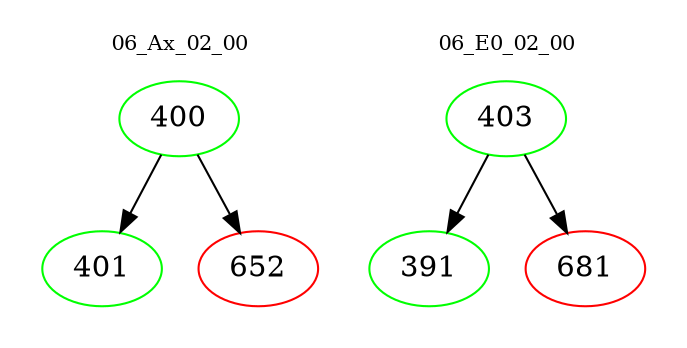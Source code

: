 digraph{
subgraph cluster_0 {
color = white
label = "06_Ax_02_00";
fontsize=10;
T0_400 [label="400", color="green"]
T0_400 -> T0_401 [color="black"]
T0_401 [label="401", color="green"]
T0_400 -> T0_652 [color="black"]
T0_652 [label="652", color="red"]
}
subgraph cluster_1 {
color = white
label = "06_E0_02_00";
fontsize=10;
T1_403 [label="403", color="green"]
T1_403 -> T1_391 [color="black"]
T1_391 [label="391", color="green"]
T1_403 -> T1_681 [color="black"]
T1_681 [label="681", color="red"]
}
}
